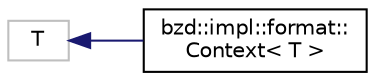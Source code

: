 digraph "Graphical Class Hierarchy"
{
  edge [fontname="Helvetica",fontsize="10",labelfontname="Helvetica",labelfontsize="10"];
  node [fontname="Helvetica",fontsize="10",shape=record];
  rankdir="LR";
  Node192 [label="T",height=0.2,width=0.4,color="grey75", fillcolor="white", style="filled"];
  Node192 -> Node0 [dir="back",color="midnightblue",fontsize="10",style="solid",fontname="Helvetica"];
  Node0 [label="bzd::impl::format::\lContext\< T \>",height=0.2,width=0.4,color="black", fillcolor="white", style="filled",URL="$classbzd_1_1impl_1_1format_1_1Context.html"];
}
